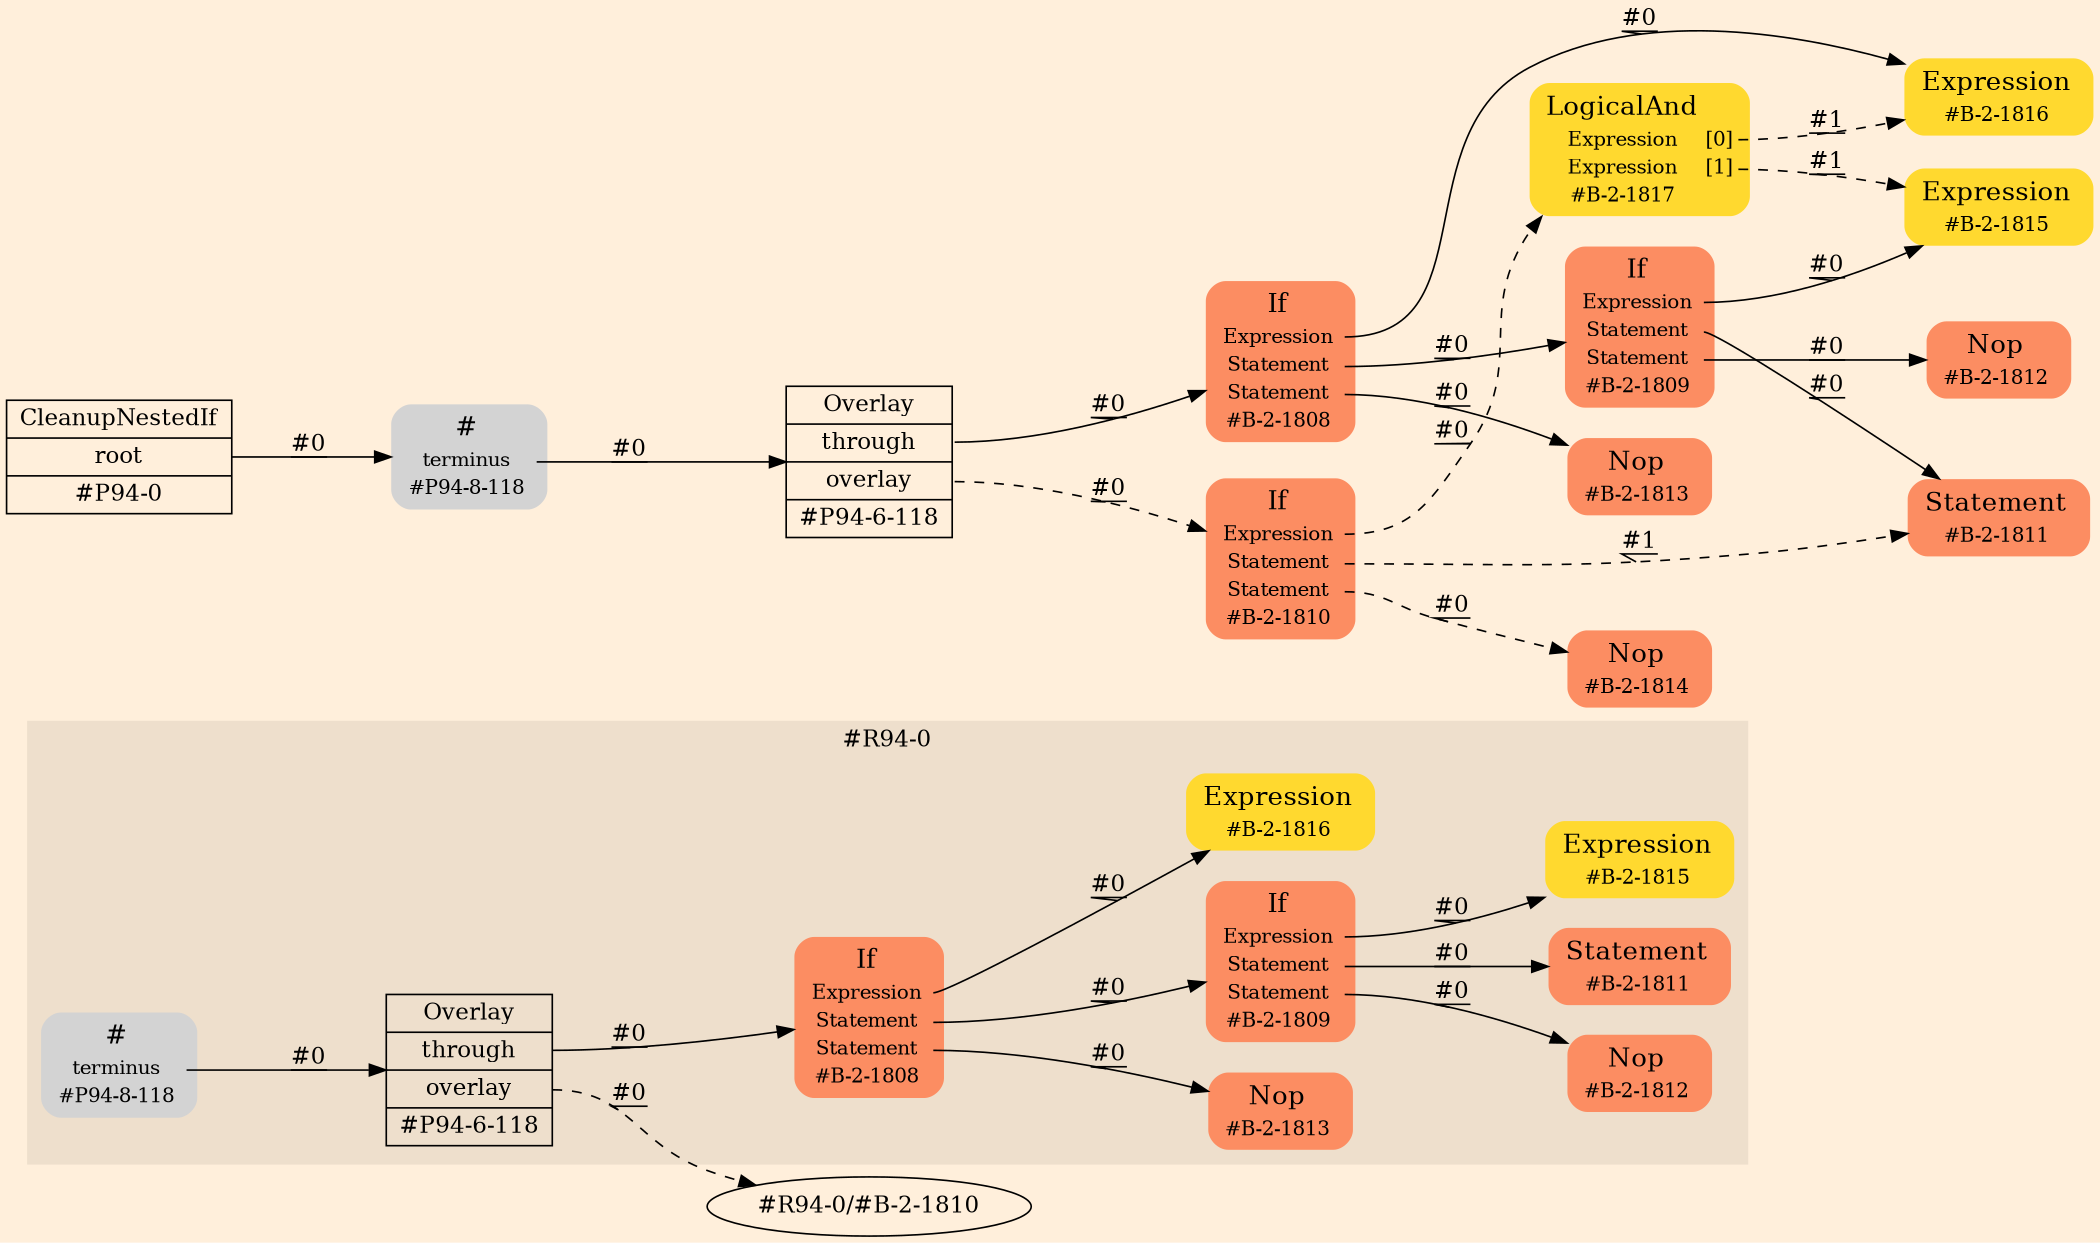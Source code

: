 digraph Inferno {
graph [
rankdir = "LR"
ranksep = 1.0
size = "14,20"
bgcolor = antiquewhite1
color = black
fontcolor = black
];
node [
];
subgraph "cluster#R94-0" {
label = "#R94-0"
style = "filled"
color = antiquewhite2
"#R94-0/#B-2-1813" [
shape = "plaintext"
fillcolor = "/set28/2"
label = <<TABLE BORDER="0" CELLBORDER="0" CELLSPACING="0">
 <TR>
  <TD><FONT POINT-SIZE="16.0">Nop</FONT></TD>
  <TD></TD>
 </TR>
 <TR>
  <TD>#B-2-1813</TD>
  <TD PORT="port0"></TD>
 </TR>
</TABLE>>
style = "rounded,filled"
fontsize = "12"
];
"#R94-0/#B-2-1812" [
shape = "plaintext"
fillcolor = "/set28/2"
label = <<TABLE BORDER="0" CELLBORDER="0" CELLSPACING="0">
 <TR>
  <TD><FONT POINT-SIZE="16.0">Nop</FONT></TD>
  <TD></TD>
 </TR>
 <TR>
  <TD>#B-2-1812</TD>
  <TD PORT="port0"></TD>
 </TR>
</TABLE>>
style = "rounded,filled"
fontsize = "12"
];
"#R94-0/#B-2-1811" [
shape = "plaintext"
fillcolor = "/set28/2"
label = <<TABLE BORDER="0" CELLBORDER="0" CELLSPACING="0">
 <TR>
  <TD><FONT POINT-SIZE="16.0">Statement</FONT></TD>
  <TD></TD>
 </TR>
 <TR>
  <TD>#B-2-1811</TD>
  <TD PORT="port0"></TD>
 </TR>
</TABLE>>
style = "rounded,filled"
fontsize = "12"
];
"#R94-0/#P94-8-118" [
shape = "plaintext"
label = <<TABLE BORDER="0" CELLBORDER="0" CELLSPACING="0">
 <TR>
  <TD><FONT POINT-SIZE="16.0">#</FONT></TD>
  <TD></TD>
 </TR>
 <TR>
  <TD>terminus</TD>
  <TD PORT="port0"></TD>
 </TR>
 <TR>
  <TD>#P94-8-118</TD>
  <TD PORT="port1"></TD>
 </TR>
</TABLE>>
style = "rounded,filled"
fontsize = "12"
];
"#R94-0/#P94-6-118" [
shape = "record"
fillcolor = antiquewhite2
label = "<fixed> Overlay | <port0> through | <port1> overlay | <port2> #P94-6-118"
style = "filled"
fontsize = "14"
color = black
fontcolor = black
];
"#R94-0/#B-2-1808" [
shape = "plaintext"
fillcolor = "/set28/2"
label = <<TABLE BORDER="0" CELLBORDER="0" CELLSPACING="0">
 <TR>
  <TD><FONT POINT-SIZE="16.0">If</FONT></TD>
  <TD></TD>
 </TR>
 <TR>
  <TD>Expression</TD>
  <TD PORT="port0"></TD>
 </TR>
 <TR>
  <TD>Statement</TD>
  <TD PORT="port1"></TD>
 </TR>
 <TR>
  <TD>Statement</TD>
  <TD PORT="port2"></TD>
 </TR>
 <TR>
  <TD>#B-2-1808</TD>
  <TD PORT="port3"></TD>
 </TR>
</TABLE>>
style = "rounded,filled"
fontsize = "12"
];
"#R94-0/#B-2-1816" [
shape = "plaintext"
fillcolor = "/set28/6"
label = <<TABLE BORDER="0" CELLBORDER="0" CELLSPACING="0">
 <TR>
  <TD><FONT POINT-SIZE="16.0">Expression</FONT></TD>
  <TD></TD>
 </TR>
 <TR>
  <TD>#B-2-1816</TD>
  <TD PORT="port0"></TD>
 </TR>
</TABLE>>
style = "rounded,filled"
fontsize = "12"
];
"#R94-0/#B-2-1815" [
shape = "plaintext"
fillcolor = "/set28/6"
label = <<TABLE BORDER="0" CELLBORDER="0" CELLSPACING="0">
 <TR>
  <TD><FONT POINT-SIZE="16.0">Expression</FONT></TD>
  <TD></TD>
 </TR>
 <TR>
  <TD>#B-2-1815</TD>
  <TD PORT="port0"></TD>
 </TR>
</TABLE>>
style = "rounded,filled"
fontsize = "12"
];
"#R94-0/#B-2-1809" [
shape = "plaintext"
fillcolor = "/set28/2"
label = <<TABLE BORDER="0" CELLBORDER="0" CELLSPACING="0">
 <TR>
  <TD><FONT POINT-SIZE="16.0">If</FONT></TD>
  <TD></TD>
 </TR>
 <TR>
  <TD>Expression</TD>
  <TD PORT="port0"></TD>
 </TR>
 <TR>
  <TD>Statement</TD>
  <TD PORT="port1"></TD>
 </TR>
 <TR>
  <TD>Statement</TD>
  <TD PORT="port2"></TD>
 </TR>
 <TR>
  <TD>#B-2-1809</TD>
  <TD PORT="port3"></TD>
 </TR>
</TABLE>>
style = "rounded,filled"
fontsize = "12"
];
}
"#R94-0/#P94-8-118":port0 -> "#R94-0/#P94-6-118" [style="solid"
label = "#0"
decorate = true
color = black
fontcolor = black
];
"#R94-0/#P94-6-118":port0 -> "#R94-0/#B-2-1808" [style="solid"
label = "#0"
decorate = true
color = black
fontcolor = black
];
"#R94-0/#P94-6-118":port1 -> "#R94-0/#B-2-1810" [style="dashed"
label = "#0"
decorate = true
color = black
fontcolor = black
];
"#R94-0/#B-2-1808":port0 -> "#R94-0/#B-2-1816" [style="solid"
label = "#0"
decorate = true
color = black
fontcolor = black
];
"#R94-0/#B-2-1808":port1 -> "#R94-0/#B-2-1809" [style="solid"
label = "#0"
decorate = true
color = black
fontcolor = black
];
"#R94-0/#B-2-1808":port2 -> "#R94-0/#B-2-1813" [style="solid"
label = "#0"
decorate = true
color = black
fontcolor = black
];
"#R94-0/#B-2-1809":port0 -> "#R94-0/#B-2-1815" [style="solid"
label = "#0"
decorate = true
color = black
fontcolor = black
];
"#R94-0/#B-2-1809":port1 -> "#R94-0/#B-2-1811" [style="solid"
label = "#0"
decorate = true
color = black
fontcolor = black
];
"#R94-0/#B-2-1809":port2 -> "#R94-0/#B-2-1812" [style="solid"
label = "#0"
decorate = true
color = black
fontcolor = black
];
"CR#P94-0" [
shape = "record"
fillcolor = antiquewhite1
label = "<fixed> CleanupNestedIf | <port0> root | <port1> #P94-0"
style = "filled"
fontsize = "14"
color = black
fontcolor = black
];
"#P94-8-118" [
shape = "plaintext"
label = <<TABLE BORDER="0" CELLBORDER="0" CELLSPACING="0">
 <TR>
  <TD><FONT POINT-SIZE="16.0">#</FONT></TD>
  <TD></TD>
 </TR>
 <TR>
  <TD>terminus</TD>
  <TD PORT="port0"></TD>
 </TR>
 <TR>
  <TD>#P94-8-118</TD>
  <TD PORT="port1"></TD>
 </TR>
</TABLE>>
style = "rounded,filled"
fontsize = "12"
];
"#P94-6-118" [
shape = "record"
fillcolor = antiquewhite1
label = "<fixed> Overlay | <port0> through | <port1> overlay | <port2> #P94-6-118"
style = "filled"
fontsize = "14"
color = black
fontcolor = black
];
"#B-2-1808" [
shape = "plaintext"
fillcolor = "/set28/2"
label = <<TABLE BORDER="0" CELLBORDER="0" CELLSPACING="0">
 <TR>
  <TD><FONT POINT-SIZE="16.0">If</FONT></TD>
  <TD></TD>
 </TR>
 <TR>
  <TD>Expression</TD>
  <TD PORT="port0"></TD>
 </TR>
 <TR>
  <TD>Statement</TD>
  <TD PORT="port1"></TD>
 </TR>
 <TR>
  <TD>Statement</TD>
  <TD PORT="port2"></TD>
 </TR>
 <TR>
  <TD>#B-2-1808</TD>
  <TD PORT="port3"></TD>
 </TR>
</TABLE>>
style = "rounded,filled"
fontsize = "12"
];
"#B-2-1816" [
shape = "plaintext"
fillcolor = "/set28/6"
label = <<TABLE BORDER="0" CELLBORDER="0" CELLSPACING="0">
 <TR>
  <TD><FONT POINT-SIZE="16.0">Expression</FONT></TD>
  <TD></TD>
 </TR>
 <TR>
  <TD>#B-2-1816</TD>
  <TD PORT="port0"></TD>
 </TR>
</TABLE>>
style = "rounded,filled"
fontsize = "12"
];
"#B-2-1809" [
shape = "plaintext"
fillcolor = "/set28/2"
label = <<TABLE BORDER="0" CELLBORDER="0" CELLSPACING="0">
 <TR>
  <TD><FONT POINT-SIZE="16.0">If</FONT></TD>
  <TD></TD>
 </TR>
 <TR>
  <TD>Expression</TD>
  <TD PORT="port0"></TD>
 </TR>
 <TR>
  <TD>Statement</TD>
  <TD PORT="port1"></TD>
 </TR>
 <TR>
  <TD>Statement</TD>
  <TD PORT="port2"></TD>
 </TR>
 <TR>
  <TD>#B-2-1809</TD>
  <TD PORT="port3"></TD>
 </TR>
</TABLE>>
style = "rounded,filled"
fontsize = "12"
];
"#B-2-1815" [
shape = "plaintext"
fillcolor = "/set28/6"
label = <<TABLE BORDER="0" CELLBORDER="0" CELLSPACING="0">
 <TR>
  <TD><FONT POINT-SIZE="16.0">Expression</FONT></TD>
  <TD></TD>
 </TR>
 <TR>
  <TD>#B-2-1815</TD>
  <TD PORT="port0"></TD>
 </TR>
</TABLE>>
style = "rounded,filled"
fontsize = "12"
];
"#B-2-1811" [
shape = "plaintext"
fillcolor = "/set28/2"
label = <<TABLE BORDER="0" CELLBORDER="0" CELLSPACING="0">
 <TR>
  <TD><FONT POINT-SIZE="16.0">Statement</FONT></TD>
  <TD></TD>
 </TR>
 <TR>
  <TD>#B-2-1811</TD>
  <TD PORT="port0"></TD>
 </TR>
</TABLE>>
style = "rounded,filled"
fontsize = "12"
];
"#B-2-1812" [
shape = "plaintext"
fillcolor = "/set28/2"
label = <<TABLE BORDER="0" CELLBORDER="0" CELLSPACING="0">
 <TR>
  <TD><FONT POINT-SIZE="16.0">Nop</FONT></TD>
  <TD></TD>
 </TR>
 <TR>
  <TD>#B-2-1812</TD>
  <TD PORT="port0"></TD>
 </TR>
</TABLE>>
style = "rounded,filled"
fontsize = "12"
];
"#B-2-1813" [
shape = "plaintext"
fillcolor = "/set28/2"
label = <<TABLE BORDER="0" CELLBORDER="0" CELLSPACING="0">
 <TR>
  <TD><FONT POINT-SIZE="16.0">Nop</FONT></TD>
  <TD></TD>
 </TR>
 <TR>
  <TD>#B-2-1813</TD>
  <TD PORT="port0"></TD>
 </TR>
</TABLE>>
style = "rounded,filled"
fontsize = "12"
];
"#B-2-1810" [
shape = "plaintext"
fillcolor = "/set28/2"
label = <<TABLE BORDER="0" CELLBORDER="0" CELLSPACING="0">
 <TR>
  <TD><FONT POINT-SIZE="16.0">If</FONT></TD>
  <TD></TD>
 </TR>
 <TR>
  <TD>Expression</TD>
  <TD PORT="port0"></TD>
 </TR>
 <TR>
  <TD>Statement</TD>
  <TD PORT="port1"></TD>
 </TR>
 <TR>
  <TD>Statement</TD>
  <TD PORT="port2"></TD>
 </TR>
 <TR>
  <TD>#B-2-1810</TD>
  <TD PORT="port3"></TD>
 </TR>
</TABLE>>
style = "rounded,filled"
fontsize = "12"
];
"#B-2-1817" [
shape = "plaintext"
fillcolor = "/set28/6"
label = <<TABLE BORDER="0" CELLBORDER="0" CELLSPACING="0">
 <TR>
  <TD><FONT POINT-SIZE="16.0">LogicalAnd</FONT></TD>
  <TD></TD>
 </TR>
 <TR>
  <TD>Expression</TD>
  <TD PORT="port0">[0]</TD>
 </TR>
 <TR>
  <TD>Expression</TD>
  <TD PORT="port1">[1]</TD>
 </TR>
 <TR>
  <TD>#B-2-1817</TD>
  <TD PORT="port2"></TD>
 </TR>
</TABLE>>
style = "rounded,filled"
fontsize = "12"
];
"#B-2-1814" [
shape = "plaintext"
fillcolor = "/set28/2"
label = <<TABLE BORDER="0" CELLBORDER="0" CELLSPACING="0">
 <TR>
  <TD><FONT POINT-SIZE="16.0">Nop</FONT></TD>
  <TD></TD>
 </TR>
 <TR>
  <TD>#B-2-1814</TD>
  <TD PORT="port0"></TD>
 </TR>
</TABLE>>
style = "rounded,filled"
fontsize = "12"
];
"CR#P94-0":port0 -> "#P94-8-118" [style="solid"
label = "#0"
decorate = true
color = black
fontcolor = black
];
"#P94-8-118":port0 -> "#P94-6-118" [style="solid"
label = "#0"
decorate = true
color = black
fontcolor = black
];
"#P94-6-118":port0 -> "#B-2-1808" [style="solid"
label = "#0"
decorate = true
color = black
fontcolor = black
];
"#P94-6-118":port1 -> "#B-2-1810" [style="dashed"
label = "#0"
decorate = true
color = black
fontcolor = black
];
"#B-2-1808":port0 -> "#B-2-1816" [style="solid"
label = "#0"
decorate = true
color = black
fontcolor = black
];
"#B-2-1808":port1 -> "#B-2-1809" [style="solid"
label = "#0"
decorate = true
color = black
fontcolor = black
];
"#B-2-1808":port2 -> "#B-2-1813" [style="solid"
label = "#0"
decorate = true
color = black
fontcolor = black
];
"#B-2-1809":port0 -> "#B-2-1815" [style="solid"
label = "#0"
decorate = true
color = black
fontcolor = black
];
"#B-2-1809":port1 -> "#B-2-1811" [style="solid"
label = "#0"
decorate = true
color = black
fontcolor = black
];
"#B-2-1809":port2 -> "#B-2-1812" [style="solid"
label = "#0"
decorate = true
color = black
fontcolor = black
];
"#B-2-1810":port0 -> "#B-2-1817" [style="dashed"
label = "#0"
decorate = true
color = black
fontcolor = black
];
"#B-2-1810":port1 -> "#B-2-1811" [style="dashed"
label = "#1"
decorate = true
color = black
fontcolor = black
];
"#B-2-1810":port2 -> "#B-2-1814" [style="dashed"
label = "#0"
decorate = true
color = black
fontcolor = black
];
"#B-2-1817":port0 -> "#B-2-1816" [style="dashed"
label = "#1"
decorate = true
color = black
fontcolor = black
];
"#B-2-1817":port1 -> "#B-2-1815" [style="dashed"
label = "#1"
decorate = true
color = black
fontcolor = black
];
}
